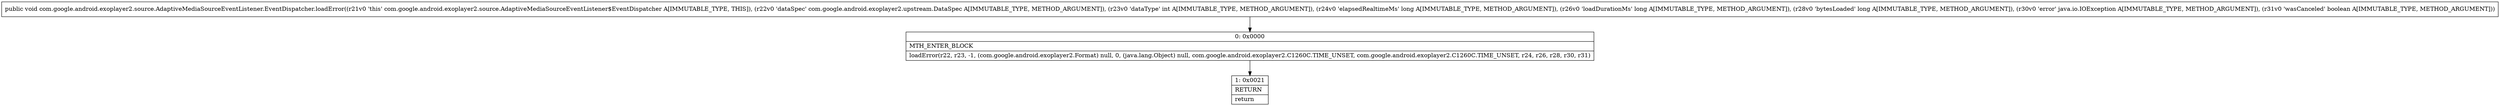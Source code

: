 digraph "CFG forcom.google.android.exoplayer2.source.AdaptiveMediaSourceEventListener.EventDispatcher.loadError(Lcom\/google\/android\/exoplayer2\/upstream\/DataSpec;IJJJLjava\/io\/IOException;Z)V" {
Node_0 [shape=record,label="{0\:\ 0x0000|MTH_ENTER_BLOCK\l|loadError(r22, r23, \-1, (com.google.android.exoplayer2.Format) null, 0, (java.lang.Object) null, com.google.android.exoplayer2.C1260C.TIME_UNSET, com.google.android.exoplayer2.C1260C.TIME_UNSET, r24, r26, r28, r30, r31)\l}"];
Node_1 [shape=record,label="{1\:\ 0x0021|RETURN\l|return\l}"];
MethodNode[shape=record,label="{public void com.google.android.exoplayer2.source.AdaptiveMediaSourceEventListener.EventDispatcher.loadError((r21v0 'this' com.google.android.exoplayer2.source.AdaptiveMediaSourceEventListener$EventDispatcher A[IMMUTABLE_TYPE, THIS]), (r22v0 'dataSpec' com.google.android.exoplayer2.upstream.DataSpec A[IMMUTABLE_TYPE, METHOD_ARGUMENT]), (r23v0 'dataType' int A[IMMUTABLE_TYPE, METHOD_ARGUMENT]), (r24v0 'elapsedRealtimeMs' long A[IMMUTABLE_TYPE, METHOD_ARGUMENT]), (r26v0 'loadDurationMs' long A[IMMUTABLE_TYPE, METHOD_ARGUMENT]), (r28v0 'bytesLoaded' long A[IMMUTABLE_TYPE, METHOD_ARGUMENT]), (r30v0 'error' java.io.IOException A[IMMUTABLE_TYPE, METHOD_ARGUMENT]), (r31v0 'wasCanceled' boolean A[IMMUTABLE_TYPE, METHOD_ARGUMENT])) }"];
MethodNode -> Node_0;
Node_0 -> Node_1;
}

